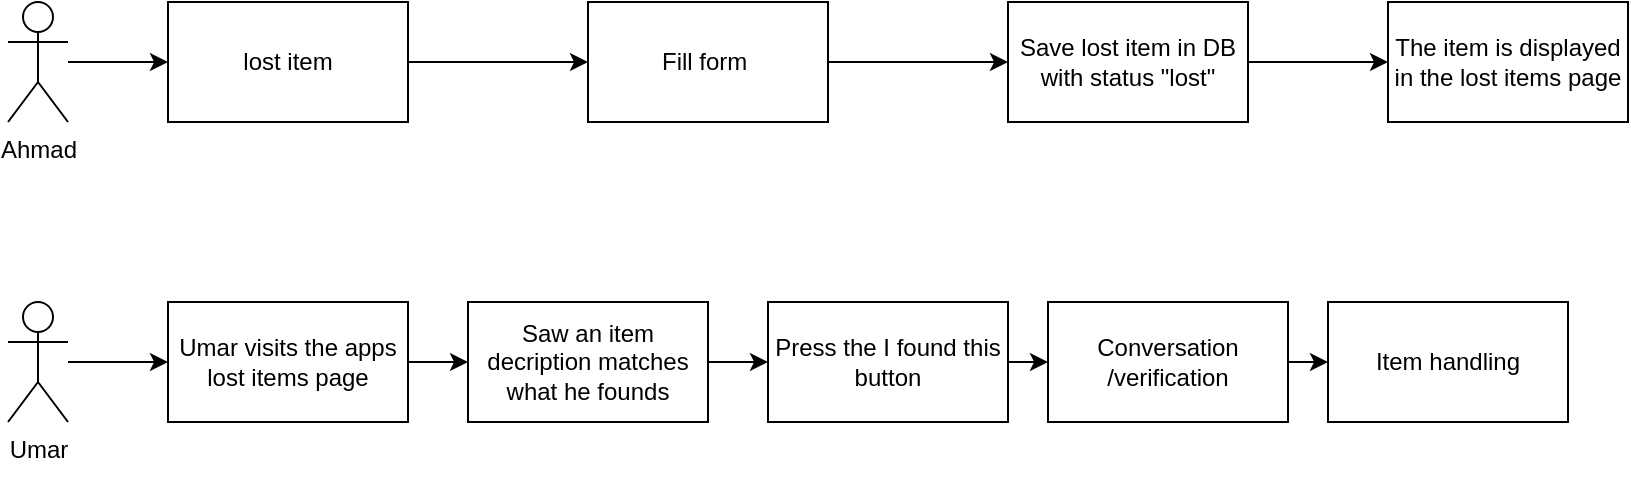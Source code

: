 <mxfile>
    <diagram id="i1hBtsmhHRajQAO7jnXf" name="Page-1">
        <mxGraphModel dx="832" dy="475" grid="1" gridSize="10" guides="1" tooltips="1" connect="1" arrows="1" fold="1" page="1" pageScale="1" pageWidth="850" pageHeight="1100" math="0" shadow="0">
            <root>
                <mxCell id="0"/>
                <mxCell id="1" parent="0"/>
                <mxCell id="5" value="" style="edgeStyle=none;html=1;" parent="1" source="2" target="4" edge="1">
                    <mxGeometry relative="1" as="geometry"/>
                </mxCell>
                <mxCell id="2" value="lost item" style="rounded=0;whiteSpace=wrap;html=1;" parent="1" vertex="1">
                    <mxGeometry x="90" y="80" width="120" height="60" as="geometry"/>
                </mxCell>
                <mxCell id="7" value="" style="edgeStyle=none;html=1;" parent="1" source="4" target="6" edge="1">
                    <mxGeometry relative="1" as="geometry"/>
                </mxCell>
                <mxCell id="4" value="Fill form&amp;nbsp;" style="rounded=0;whiteSpace=wrap;html=1;" parent="1" vertex="1">
                    <mxGeometry x="300" y="80" width="120" height="60" as="geometry"/>
                </mxCell>
                <mxCell id="22" value="" style="edgeStyle=none;html=1;" parent="1" source="6" target="21" edge="1">
                    <mxGeometry relative="1" as="geometry"/>
                </mxCell>
                <mxCell id="6" value="Save lost item in DB&lt;div&gt;with status &quot;lost&quot;&lt;/div&gt;" style="rounded=0;whiteSpace=wrap;html=1;" parent="1" vertex="1">
                    <mxGeometry x="510" y="80" width="120" height="60" as="geometry"/>
                </mxCell>
                <mxCell id="11" value="" style="edgeStyle=none;html=1;" parent="1" source="10" target="2" edge="1">
                    <mxGeometry relative="1" as="geometry"/>
                </mxCell>
                <mxCell id="10" value="Ahmad&lt;div&gt;&lt;br&gt;&lt;/div&gt;" style="shape=umlActor;verticalLabelPosition=bottom;verticalAlign=top;html=1;outlineConnect=0;" parent="1" vertex="1">
                    <mxGeometry x="10" y="80" width="30" height="60" as="geometry"/>
                </mxCell>
                <mxCell id="24" value="" style="edgeStyle=none;html=1;" parent="1" source="14" target="23" edge="1">
                    <mxGeometry relative="1" as="geometry"/>
                </mxCell>
                <mxCell id="14" value="Umar&lt;div&gt;&lt;br&gt;&lt;/div&gt;" style="shape=umlActor;verticalLabelPosition=bottom;verticalAlign=top;html=1;outlineConnect=0;" parent="1" vertex="1">
                    <mxGeometry x="10" y="230" width="30" height="60" as="geometry"/>
                </mxCell>
                <mxCell id="21" value="The item is displayed in the lost items page" style="rounded=0;whiteSpace=wrap;html=1;" parent="1" vertex="1">
                    <mxGeometry x="700" y="80" width="120" height="60" as="geometry"/>
                </mxCell>
                <mxCell id="26" value="" style="edgeStyle=none;html=1;" parent="1" source="23" target="25" edge="1">
                    <mxGeometry relative="1" as="geometry"/>
                </mxCell>
                <mxCell id="23" value="Umar visits the apps lost items page" style="rounded=0;whiteSpace=wrap;html=1;" parent="1" vertex="1">
                    <mxGeometry x="90" y="230" width="120" height="60" as="geometry"/>
                </mxCell>
                <mxCell id="28" value="" style="edgeStyle=none;html=1;" parent="1" source="25" target="27" edge="1">
                    <mxGeometry relative="1" as="geometry"/>
                </mxCell>
                <mxCell id="25" value="Saw an item decription matches what he founds" style="rounded=0;whiteSpace=wrap;html=1;" parent="1" vertex="1">
                    <mxGeometry x="240" y="230" width="120" height="60" as="geometry"/>
                </mxCell>
                <mxCell id="36" value="" style="edgeStyle=none;html=1;" parent="1" source="27" target="35" edge="1">
                    <mxGeometry relative="1" as="geometry"/>
                </mxCell>
                <mxCell id="27" value="Press the I found this&lt;div&gt;button&lt;/div&gt;" style="rounded=0;whiteSpace=wrap;html=1;" parent="1" vertex="1">
                    <mxGeometry x="390" y="230" width="120" height="60" as="geometry"/>
                </mxCell>
                <mxCell id="38" value="" style="edgeStyle=none;html=1;" parent="1" source="35" target="37" edge="1">
                    <mxGeometry relative="1" as="geometry"/>
                </mxCell>
                <mxCell id="35" value="Conversation&lt;div&gt;/verification&lt;/div&gt;" style="rounded=0;whiteSpace=wrap;html=1;" parent="1" vertex="1">
                    <mxGeometry x="530" y="230" width="120" height="60" as="geometry"/>
                </mxCell>
                <mxCell id="37" value="Item handling" style="rounded=0;whiteSpace=wrap;html=1;" parent="1" vertex="1">
                    <mxGeometry x="670" y="230" width="120" height="60" as="geometry"/>
                </mxCell>
            </root>
        </mxGraphModel>
    </diagram>
</mxfile>